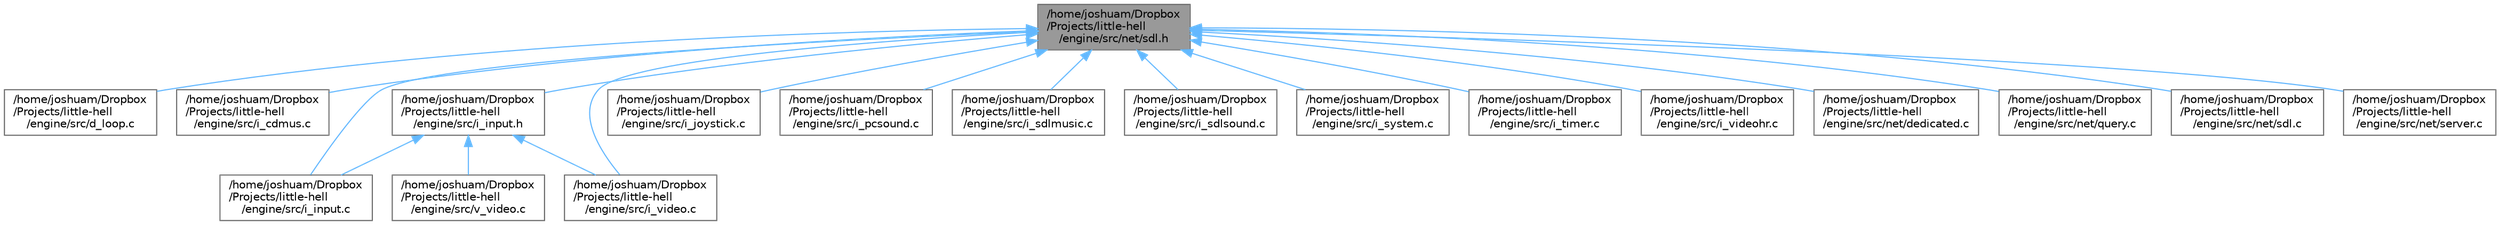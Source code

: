 digraph "/home/joshuam/Dropbox/Projects/little-hell/engine/src/net/sdl.h"
{
 // LATEX_PDF_SIZE
  bgcolor="transparent";
  edge [fontname=Helvetica,fontsize=10,labelfontname=Helvetica,labelfontsize=10];
  node [fontname=Helvetica,fontsize=10,shape=box,height=0.2,width=0.4];
  Node1 [label="/home/joshuam/Dropbox\l/Projects/little-hell\l/engine/src/net/sdl.h",height=0.2,width=0.4,color="gray40", fillcolor="grey60", style="filled", fontcolor="black",tooltip=" "];
  Node1 -> Node2 [dir="back",color="steelblue1",style="solid"];
  Node2 [label="/home/joshuam/Dropbox\l/Projects/little-hell\l/engine/src/d_loop.c",height=0.2,width=0.4,color="grey40", fillcolor="white", style="filled",URL="$d__loop_8c.html",tooltip=" "];
  Node1 -> Node3 [dir="back",color="steelblue1",style="solid"];
  Node3 [label="/home/joshuam/Dropbox\l/Projects/little-hell\l/engine/src/i_cdmus.c",height=0.2,width=0.4,color="grey40", fillcolor="white", style="filled",URL="$i__cdmus_8c.html",tooltip=" "];
  Node1 -> Node4 [dir="back",color="steelblue1",style="solid"];
  Node4 [label="/home/joshuam/Dropbox\l/Projects/little-hell\l/engine/src/i_input.c",height=0.2,width=0.4,color="grey40", fillcolor="white", style="filled",URL="$i__input_8c.html",tooltip=" "];
  Node1 -> Node5 [dir="back",color="steelblue1",style="solid"];
  Node5 [label="/home/joshuam/Dropbox\l/Projects/little-hell\l/engine/src/i_input.h",height=0.2,width=0.4,color="grey40", fillcolor="white", style="filled",URL="$i__input_8h.html",tooltip=" "];
  Node5 -> Node4 [dir="back",color="steelblue1",style="solid"];
  Node5 -> Node6 [dir="back",color="steelblue1",style="solid"];
  Node6 [label="/home/joshuam/Dropbox\l/Projects/little-hell\l/engine/src/i_video.c",height=0.2,width=0.4,color="grey40", fillcolor="white", style="filled",URL="$i__video_8c.html",tooltip=" "];
  Node5 -> Node7 [dir="back",color="steelblue1",style="solid"];
  Node7 [label="/home/joshuam/Dropbox\l/Projects/little-hell\l/engine/src/v_video.c",height=0.2,width=0.4,color="grey40", fillcolor="white", style="filled",URL="$v__video_8c.html",tooltip=" "];
  Node1 -> Node8 [dir="back",color="steelblue1",style="solid"];
  Node8 [label="/home/joshuam/Dropbox\l/Projects/little-hell\l/engine/src/i_joystick.c",height=0.2,width=0.4,color="grey40", fillcolor="white", style="filled",URL="$i__joystick_8c.html",tooltip=" "];
  Node1 -> Node9 [dir="back",color="steelblue1",style="solid"];
  Node9 [label="/home/joshuam/Dropbox\l/Projects/little-hell\l/engine/src/i_pcsound.c",height=0.2,width=0.4,color="grey40", fillcolor="white", style="filled",URL="$i__pcsound_8c.html",tooltip=" "];
  Node1 -> Node10 [dir="back",color="steelblue1",style="solid"];
  Node10 [label="/home/joshuam/Dropbox\l/Projects/little-hell\l/engine/src/i_sdlmusic.c",height=0.2,width=0.4,color="grey40", fillcolor="white", style="filled",URL="$i__sdlmusic_8c.html",tooltip=" "];
  Node1 -> Node11 [dir="back",color="steelblue1",style="solid"];
  Node11 [label="/home/joshuam/Dropbox\l/Projects/little-hell\l/engine/src/i_sdlsound.c",height=0.2,width=0.4,color="grey40", fillcolor="white", style="filled",URL="$i__sdlsound_8c.html",tooltip=" "];
  Node1 -> Node12 [dir="back",color="steelblue1",style="solid"];
  Node12 [label="/home/joshuam/Dropbox\l/Projects/little-hell\l/engine/src/i_system.c",height=0.2,width=0.4,color="grey40", fillcolor="white", style="filled",URL="$i__system_8c.html",tooltip=" "];
  Node1 -> Node13 [dir="back",color="steelblue1",style="solid"];
  Node13 [label="/home/joshuam/Dropbox\l/Projects/little-hell\l/engine/src/i_timer.c",height=0.2,width=0.4,color="grey40", fillcolor="white", style="filled",URL="$i__timer_8c.html",tooltip=" "];
  Node1 -> Node6 [dir="back",color="steelblue1",style="solid"];
  Node1 -> Node14 [dir="back",color="steelblue1",style="solid"];
  Node14 [label="/home/joshuam/Dropbox\l/Projects/little-hell\l/engine/src/i_videohr.c",height=0.2,width=0.4,color="grey40", fillcolor="white", style="filled",URL="$i__videohr_8c.html",tooltip=" "];
  Node1 -> Node15 [dir="back",color="steelblue1",style="solid"];
  Node15 [label="/home/joshuam/Dropbox\l/Projects/little-hell\l/engine/src/net/dedicated.c",height=0.2,width=0.4,color="grey40", fillcolor="white", style="filled",URL="$dedicated_8c.html",tooltip=" "];
  Node1 -> Node16 [dir="back",color="steelblue1",style="solid"];
  Node16 [label="/home/joshuam/Dropbox\l/Projects/little-hell\l/engine/src/net/query.c",height=0.2,width=0.4,color="grey40", fillcolor="white", style="filled",URL="$query_8c.html",tooltip=" "];
  Node1 -> Node17 [dir="back",color="steelblue1",style="solid"];
  Node17 [label="/home/joshuam/Dropbox\l/Projects/little-hell\l/engine/src/net/sdl.c",height=0.2,width=0.4,color="grey40", fillcolor="white", style="filled",URL="$sdl_8c.html",tooltip=" "];
  Node1 -> Node18 [dir="back",color="steelblue1",style="solid"];
  Node18 [label="/home/joshuam/Dropbox\l/Projects/little-hell\l/engine/src/net/server.c",height=0.2,width=0.4,color="grey40", fillcolor="white", style="filled",URL="$server_8c.html",tooltip=" "];
}
